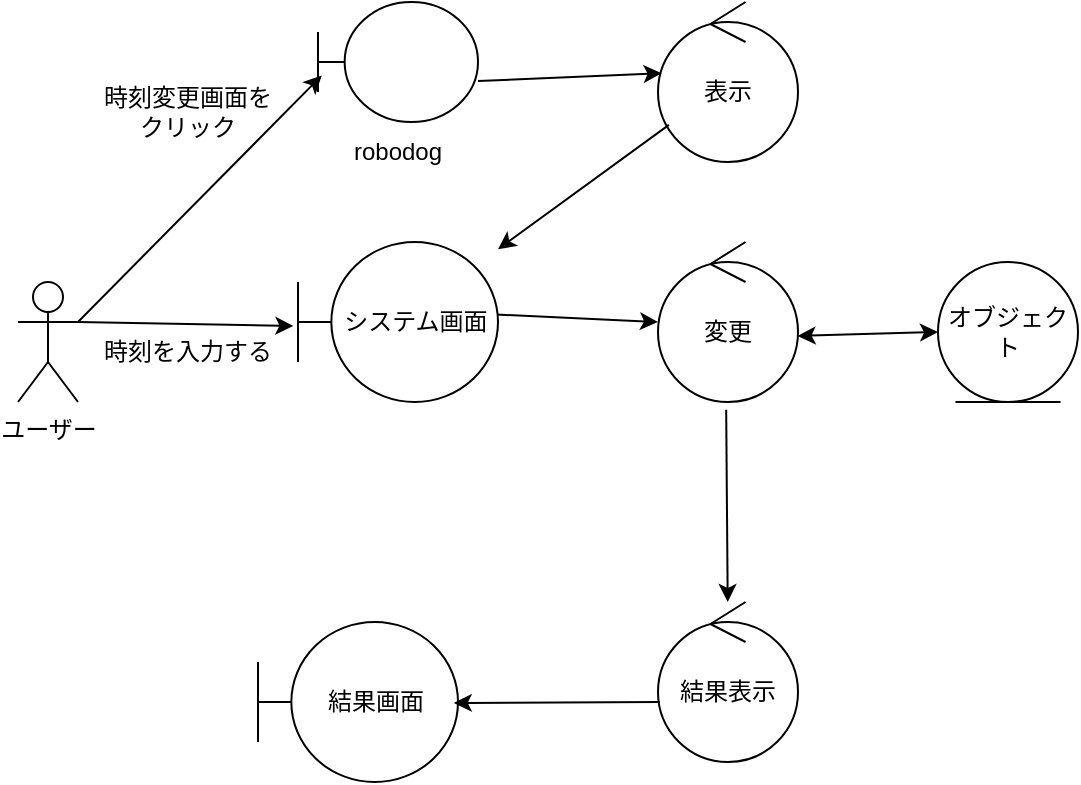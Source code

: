 <mxfile>
    <diagram id="naIOJMU5MfiB6Il63KxJ" name="ページ1">
        <mxGraphModel dx="1507" dy="582" grid="1" gridSize="10" guides="1" tooltips="1" connect="1" arrows="1" fold="1" page="1" pageScale="1" pageWidth="827" pageHeight="1169" math="0" shadow="0">
            <root>
                <mxCell id="0"/>
                <mxCell id="1" parent="0"/>
                <mxCell id="2" value="ユーザー" style="shape=umlActor;verticalLabelPosition=bottom;verticalAlign=top;html=1;outlineConnect=0;" parent="1" vertex="1">
                    <mxGeometry x="70" y="140" width="30" height="60" as="geometry"/>
                </mxCell>
                <mxCell id="4" value="" style="shape=umlBoundary;whiteSpace=wrap;html=1;" parent="1" vertex="1">
                    <mxGeometry x="220" width="80" height="60" as="geometry"/>
                </mxCell>
                <mxCell id="5" value="" style="endArrow=classic;html=1;exitX=1;exitY=0.333;exitDx=0;exitDy=0;exitPerimeter=0;entryX=0.023;entryY=0.613;entryDx=0;entryDy=0;entryPerimeter=0;" parent="1" source="2" target="4" edge="1">
                    <mxGeometry width="50" height="50" relative="1" as="geometry">
                        <mxPoint x="110" y="170" as="sourcePoint"/>
                        <mxPoint x="220" y="160" as="targetPoint"/>
                    </mxGeometry>
                </mxCell>
                <mxCell id="6" value="robodog" style="text;html=1;align=center;verticalAlign=middle;whiteSpace=wrap;rounded=0;" parent="1" vertex="1">
                    <mxGeometry x="230" y="60" width="60" height="30" as="geometry"/>
                </mxCell>
                <mxCell id="7" value="変更" style="ellipse;shape=umlControl;whiteSpace=wrap;html=1;" parent="1" vertex="1">
                    <mxGeometry x="390" y="120" width="70" height="80" as="geometry"/>
                </mxCell>
                <mxCell id="9" value="時刻変更画面をクリック" style="text;html=1;align=center;verticalAlign=middle;whiteSpace=wrap;rounded=0;" parent="1" vertex="1">
                    <mxGeometry x="110" y="40" width="90" height="30" as="geometry"/>
                </mxCell>
                <mxCell id="10" value="" style="endArrow=classic;html=1;entryX=0;entryY=0.5;entryDx=0;entryDy=0;entryPerimeter=0;exitX=0.99;exitY=0.453;exitDx=0;exitDy=0;exitPerimeter=0;" parent="1" target="7" edge="1" source="18">
                    <mxGeometry width="50" height="50" relative="1" as="geometry">
                        <mxPoint x="300" y="160" as="sourcePoint"/>
                        <mxPoint x="440" y="270" as="targetPoint"/>
                    </mxGeometry>
                </mxCell>
                <mxCell id="12" value="結果表示" style="ellipse;shape=umlControl;whiteSpace=wrap;html=1;" parent="1" vertex="1">
                    <mxGeometry x="390" y="300" width="70" height="80" as="geometry"/>
                </mxCell>
                <mxCell id="13" value="" style="endArrow=classic;html=1;exitX=0.487;exitY=1.048;exitDx=0;exitDy=0;exitPerimeter=0;" parent="1" source="7" target="12" edge="1">
                    <mxGeometry width="50" height="50" relative="1" as="geometry">
                        <mxPoint x="340" y="320" as="sourcePoint"/>
                        <mxPoint x="390" y="270" as="targetPoint"/>
                    </mxGeometry>
                </mxCell>
                <mxCell id="14" value="オブジェクト" style="ellipse;shape=umlEntity;whiteSpace=wrap;html=1;" parent="1" vertex="1">
                    <mxGeometry x="530" y="130" width="70" height="70" as="geometry"/>
                </mxCell>
                <mxCell id="16" value="結果画面" style="shape=umlBoundary;whiteSpace=wrap;html=1;" parent="1" vertex="1">
                    <mxGeometry x="190" y="310" width="100" height="80" as="geometry"/>
                </mxCell>
                <mxCell id="17" value="" style="endArrow=classic;html=1;entryX=0.979;entryY=0.506;entryDx=0;entryDy=0;entryPerimeter=0;exitX=0.014;exitY=0.625;exitDx=0;exitDy=0;exitPerimeter=0;" parent="1" source="12" target="16" edge="1">
                    <mxGeometry width="50" height="50" relative="1" as="geometry">
                        <mxPoint x="340" y="320" as="sourcePoint"/>
                        <mxPoint x="390" y="270" as="targetPoint"/>
                    </mxGeometry>
                </mxCell>
                <mxCell id="18" value="システム画面" style="shape=umlBoundary;whiteSpace=wrap;html=1;" parent="1" vertex="1">
                    <mxGeometry x="210" y="120" width="100" height="80" as="geometry"/>
                </mxCell>
                <mxCell id="19" value="" style="endArrow=classic;html=1;entryX=-0.023;entryY=0.525;entryDx=0;entryDy=0;entryPerimeter=0;" parent="1" target="18" edge="1">
                    <mxGeometry width="50" height="50" relative="1" as="geometry">
                        <mxPoint x="100" y="160" as="sourcePoint"/>
                        <mxPoint x="390" y="100" as="targetPoint"/>
                    </mxGeometry>
                </mxCell>
                <mxCell id="20" value="時刻を入力する" style="text;html=1;align=center;verticalAlign=middle;whiteSpace=wrap;rounded=0;" parent="1" vertex="1">
                    <mxGeometry x="110" y="160" width="90" height="30" as="geometry"/>
                </mxCell>
                <mxCell id="21" value="表示" style="ellipse;shape=umlControl;whiteSpace=wrap;html=1;" parent="1" vertex="1">
                    <mxGeometry x="390" width="70" height="80" as="geometry"/>
                </mxCell>
                <mxCell id="22" value="" style="endArrow=classic;html=1;entryX=0.026;entryY=0.445;entryDx=0;entryDy=0;entryPerimeter=0;" parent="1" edge="1" target="21">
                    <mxGeometry width="50" height="50" relative="1" as="geometry">
                        <mxPoint x="300" y="39.5" as="sourcePoint"/>
                        <mxPoint x="379" y="39.5" as="targetPoint"/>
                    </mxGeometry>
                </mxCell>
                <mxCell id="24" value="" style="endArrow=classic;html=1;" parent="1" source="21" target="18" edge="1">
                    <mxGeometry width="50" height="50" relative="1" as="geometry">
                        <mxPoint x="340" y="150" as="sourcePoint"/>
                        <mxPoint x="390" y="100" as="targetPoint"/>
                    </mxGeometry>
                </mxCell>
                <mxCell id="25" value="" style="endArrow=classic;startArrow=classic;html=1;entryX=0;entryY=0.5;entryDx=0;entryDy=0;exitX=0.997;exitY=0.587;exitDx=0;exitDy=0;exitPerimeter=0;" edge="1" parent="1" source="7" target="14">
                    <mxGeometry width="50" height="50" relative="1" as="geometry">
                        <mxPoint x="390" y="150" as="sourcePoint"/>
                        <mxPoint x="440" y="100" as="targetPoint"/>
                    </mxGeometry>
                </mxCell>
            </root>
        </mxGraphModel>
    </diagram>
</mxfile>